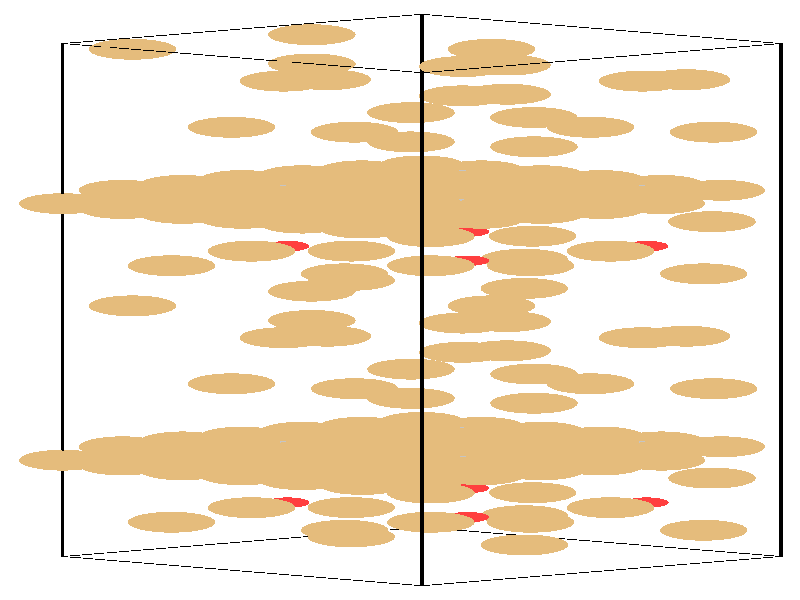 #include "colors.inc"
#include "finish.inc"

global_settings {assumed_gamma 1 max_trace_level 6}
background {color White}
camera {orthographic
  right -24.13*x up 76.08*y
  direction 1.00*z
  location <0,0,50.00> look_at <0,0,0>}
light_source {<  2.00,   3.00,  40.00> color White
  area_light <0.70, 0, 0>, <0, 0.70, 0>, 3, 3
  adaptive 1 jitter}

#declare simple = finish {phong 0.7}
#declare pale = finish {ambient .5 diffuse .85 roughness .001 specular 0.200 }
#declare intermediate = finish {ambient 0.3 diffuse 0.6 specular 0.10 roughness 0.04 }
#declare vmd = finish {ambient .0 diffuse .65 phong 0.1 phong_size 40. specular 0.500 }
#declare jmol = finish {ambient .2 diffuse .6 specular 1 roughness .001 metallic}
#declare ase2 = finish {ambient 0.05 brilliance 3 diffuse 0.6 metallic specular 0.70 roughness 0.04 reflection 0.15}
#declare ase3 = finish {ambient .15 brilliance 2 diffuse .6 metallic specular 1. roughness .001 reflection .0}
#declare glass = finish {ambient .05 diffuse .3 specular 1. roughness .001}
#declare glass2 = finish {ambient .0 diffuse .3 specular 1. reflection .25 roughness .001}
#declare Rcell = 0.050;
#declare Rbond = 0.100;

#macro atom(LOC, R, COL, TRANS, FIN)
  sphere{LOC, R texture{pigment{color COL transmit TRANS} finish{FIN}}}
#end
#macro constrain(LOC, R, COL, TRANS FIN)
union{torus{R, Rcell rotate 45*z texture{pigment{color COL transmit TRANS} finish{FIN}}}
      torus{R, Rcell rotate -45*z texture{pigment{color COL transmit TRANS} finish{FIN}}}
      translate LOC}
#end

cylinder {<-10.17, -32.52, -33.83>, <  0.66, -36.23, -23.65>, Rcell pigment {Black}}
cylinder {<  0.66, -28.82, -44.00>, < 11.49, -32.52, -33.83>, Rcell pigment {Black}}
cylinder {<  0.66,  36.23, -20.33>, < 11.49,  32.52, -10.15>, Rcell pigment {Black}}
cylinder {<-10.17,  32.52, -10.15>, <  0.66,  28.82,   0.03>, Rcell pigment {Black}}
cylinder {<-10.17, -32.52, -33.83>, <  0.66, -28.82, -44.00>, Rcell pigment {Black}}
cylinder {<  0.66, -36.23, -23.65>, < 11.49, -32.52, -33.83>, Rcell pigment {Black}}
cylinder {<  0.66,  28.82,   0.03>, < 11.49,  32.52, -10.15>, Rcell pigment {Black}}
cylinder {<-10.17,  32.52, -10.15>, <  0.66,  36.23, -20.33>, Rcell pigment {Black}}
cylinder {<-10.17, -32.52, -33.83>, <-10.17,  32.52, -10.15>, Rcell pigment {Black}}
cylinder {<  0.66, -36.23, -23.65>, <  0.66,  28.82,   0.03>, Rcell pigment {Black}}
cylinder {< 11.49, -32.52, -33.83>, < 11.49,  32.52, -10.15>, Rcell pigment {Black}}
cylinder {<  0.66, -28.82, -44.00>, <  0.66,  36.23, -20.33>, Rcell pigment {Black}}
atom(<-10.17, -20.31, -29.38>, 1.32, rgb <0.78, 0.50, 0.20>, 0.0, ase3) // #0 
atom(< -8.37, -20.92, -27.68>, 1.32, rgb <0.78, 0.50, 0.20>, 0.0, ase3) // #1 
atom(< -6.56, -21.54, -25.99>, 1.32, rgb <0.78, 0.50, 0.20>, 0.0, ase3) // #2 
atom(< -8.37, -19.69, -31.08>, 1.32, rgb <0.78, 0.50, 0.20>, 0.0, ase3) // #3 
atom(< -6.56, -20.31, -29.38>, 1.32, rgb <0.78, 0.50, 0.20>, 0.0, ase3) // #4 
atom(< -4.76, -20.92, -27.68>, 1.32, rgb <0.78, 0.50, 0.20>, 0.0, ase3) // #5 
atom(< -6.56, -19.07, -32.77>, 1.32, rgb <0.78, 0.50, 0.20>, 0.0, ase3) // #6 
atom(< -4.76, -19.69, -31.08>, 1.32, rgb <0.78, 0.50, 0.20>, 0.0, ase3) // #7 
atom(< -2.95, -20.31, -29.38>, 1.32, rgb <0.78, 0.50, 0.20>, 0.0, ase3) // #8 
atom(< -8.37, -18.61, -28.76>, 1.32, rgb <0.78, 0.50, 0.20>, 0.0, ase3) // #9 
atom(< -6.56, -19.23, -27.07>, 1.32, rgb <0.78, 0.50, 0.20>, 0.0, ase3) // #10 
atom(< -4.76, -19.85, -25.37>, 1.32, rgb <0.78, 0.50, 0.20>, 0.0, ase3) // #11 
atom(< -6.56, -17.99, -30.46>, 1.32, rgb <0.78, 0.50, 0.20>, 0.0, ase3) // #12 
atom(< -4.76, -18.61, -28.76>, 1.32, rgb <0.78, 0.50, 0.20>, 0.0, ase3) // #13 
atom(< -2.95, -19.23, -27.07>, 1.32, rgb <0.78, 0.50, 0.20>, 0.0, ase3) // #14 
atom(< -4.76, -17.38, -32.15>, 1.32, rgb <0.78, 0.50, 0.20>, 0.0, ase3) // #15 
atom(< -2.95, -17.99, -30.46>, 1.32, rgb <0.78, 0.50, 0.20>, 0.0, ase3) // #16 
atom(< -1.14, -18.61, -28.76>, 1.32, rgb <0.78, 0.50, 0.20>, 0.0, ase3) // #17 
atom(<  3.75,   5.17, -24.52>, 1.32, rgb <0.78, 0.50, 0.20>, 0.0, ase3) // #18 
atom(<  7.31,  -4.78, -20.62>, 1.32, rgb <0.78, 0.50, 0.20>, 0.0, ase3) // #19 
atom(<  4.04,  -9.39, -32.65>, 1.32, rgb <0.78, 0.50, 0.20>, 0.0, ase3) // #20 
atom(< -2.19,  -4.59, -22.63>, 1.32, rgb <0.78, 0.50, 0.20>, 0.0, ase3) // #21 
atom(<  0.93,   4.34, -14.85>, 1.32, rgb <0.78, 0.50, 0.20>, 0.0, ase3) // #22 
atom(<  4.00,  11.80, -23.83>, 1.32, rgb <0.78, 0.50, 0.20>, 0.0, ase3) // #23 
atom(<  5.75, -10.62, -30.12>, 1.32, rgb <0.78, 0.50, 0.20>, 0.0, ase3) // #24 
atom(<  2.76,  -0.74, -21.70>, 1.32, rgb <0.78, 0.50, 0.20>, 0.0, ase3) // #25 
atom(< -1.47,   2.50, -13.92>, 1.32, rgb <0.78, 0.50, 0.20>, 0.0, ase3) // #26 
atom(<  7.44,   6.83, -22.10>, 0.66, rgb <1.00, 0.05, 0.05>, 0.0, ase3) // #27 
atom(<  1.66, -20.49, -23.80>, 0.76, rgb <0.56, 0.56, 0.56>, 0.0, ase3) // #28 
atom(<-10.17,  12.22, -17.54>, 1.32, rgb <0.78, 0.50, 0.20>, 0.0, ase3) // #29 
atom(< -8.37,  11.60, -15.85>, 1.32, rgb <0.78, 0.50, 0.20>, 0.0, ase3) // #30 
atom(< -6.56,  10.98, -14.15>, 1.32, rgb <0.78, 0.50, 0.20>, 0.0, ase3) // #31 
atom(< -8.37,  12.83, -19.24>, 1.32, rgb <0.78, 0.50, 0.20>, 0.0, ase3) // #32 
atom(< -6.56,  12.22, -17.54>, 1.32, rgb <0.78, 0.50, 0.20>, 0.0, ase3) // #33 
atom(< -4.76,  11.60, -15.85>, 1.32, rgb <0.78, 0.50, 0.20>, 0.0, ase3) // #34 
atom(< -6.56,  13.45, -20.93>, 1.32, rgb <0.78, 0.50, 0.20>, 0.0, ase3) // #35 
atom(< -4.76,  12.83, -19.24>, 1.32, rgb <0.78, 0.50, 0.20>, 0.0, ase3) // #36 
atom(< -2.95,  12.22, -17.54>, 1.32, rgb <0.78, 0.50, 0.20>, 0.0, ase3) // #37 
atom(< -8.37,  13.91, -16.92>, 1.32, rgb <0.78, 0.50, 0.20>, 0.0, ase3) // #38 
atom(< -6.56,  13.29, -15.23>, 1.32, rgb <0.78, 0.50, 0.20>, 0.0, ase3) // #39 
atom(< -4.76,  12.68, -13.53>, 1.32, rgb <0.78, 0.50, 0.20>, 0.0, ase3) // #40 
atom(< -6.56,  14.53, -18.62>, 1.32, rgb <0.78, 0.50, 0.20>, 0.0, ase3) // #41 
atom(< -4.76,  13.91, -16.92>, 1.32, rgb <0.78, 0.50, 0.20>, 0.0, ase3) // #42 
atom(< -2.95,  13.29, -15.23>, 1.32, rgb <0.78, 0.50, 0.20>, 0.0, ase3) // #43 
atom(< -4.76,  15.15, -20.32>, 1.32, rgb <0.78, 0.50, 0.20>, 0.0, ase3) // #44 
atom(< -2.95,  14.53, -18.62>, 1.32, rgb <0.78, 0.50, 0.20>, 0.0, ase3) // #45 
atom(< -1.14,  13.91, -16.92>, 1.32, rgb <0.78, 0.50, 0.20>, 0.0, ase3) // #46 
atom(<  3.75, -27.35, -36.36>, 1.32, rgb <0.78, 0.50, 0.20>, 0.0, ase3) // #47 
atom(<  7.31,  27.75,  -8.78>, 1.32, rgb <0.78, 0.50, 0.20>, 0.0, ase3) // #48 
atom(<  4.04,  23.14, -20.82>, 1.32, rgb <0.78, 0.50, 0.20>, 0.0, ase3) // #49 
atom(< -2.19,  27.94, -10.80>, 1.32, rgb <0.78, 0.50, 0.20>, 0.0, ase3) // #50 
atom(<  0.93, -28.18, -26.69>, 1.32, rgb <0.78, 0.50, 0.20>, 0.0, ase3) // #51 
atom(<  4.00, -20.73, -35.66>, 1.32, rgb <0.78, 0.50, 0.20>, 0.0, ase3) // #52 
atom(<  5.75,  21.90, -18.28>, 1.32, rgb <0.78, 0.50, 0.20>, 0.0, ase3) // #53 
atom(<  2.76,  31.79,  -9.86>, 1.32, rgb <0.78, 0.50, 0.20>, 0.0, ase3) // #54 
atom(< -1.47, -30.03, -25.75>, 1.32, rgb <0.78, 0.50, 0.20>, 0.0, ase3) // #55 
atom(<  7.44, -25.69, -33.93>, 0.66, rgb <1.00, 0.05, 0.05>, 0.0, ase3) // #56 
atom(<  1.66,  12.03, -11.96>, 0.76, rgb <0.56, 0.56, 0.56>, 0.0, ase3) // #57 
atom(< -4.76, -18.45, -34.47>, 1.32, rgb <0.78, 0.50, 0.20>, 0.0, ase3) // #58 
atom(< -2.95, -19.07, -32.77>, 1.32, rgb <0.78, 0.50, 0.20>, 0.0, ase3) // #59 
atom(< -1.15, -19.69, -31.08>, 1.32, rgb <0.78, 0.50, 0.20>, 0.0, ase3) // #60 
atom(< -2.95, -17.84, -36.16>, 1.32, rgb <0.78, 0.50, 0.20>, 0.0, ase3) // #61 
atom(< -1.15, -18.45, -34.47>, 1.32, rgb <0.78, 0.50, 0.20>, 0.0, ase3) // #62 
atom(<  0.66, -19.07, -32.77>, 1.32, rgb <0.78, 0.50, 0.20>, 0.0, ase3) // #63 
atom(< -1.15, -17.22, -37.86>, 1.32, rgb <0.78, 0.50, 0.20>, 0.0, ase3) // #64 
atom(<  0.66, -17.84, -36.16>, 1.32, rgb <0.78, 0.50, 0.20>, 0.0, ase3) // #65 
atom(<  2.46, -18.45, -34.47>, 1.32, rgb <0.78, 0.50, 0.20>, 0.0, ase3) // #66 
atom(< -2.95, -16.76, -33.85>, 1.32, rgb <0.78, 0.50, 0.20>, 0.0, ase3) // #67 
atom(< -1.15, -17.38, -32.15>, 1.32, rgb <0.78, 0.50, 0.20>, 0.0, ase3) // #68 
atom(<  0.66, -17.99, -30.46>, 1.32, rgb <0.78, 0.50, 0.20>, 0.0, ase3) // #69 
atom(< -1.15, -16.14, -35.55>, 1.32, rgb <0.78, 0.50, 0.20>, 0.0, ase3) // #70 
atom(<  0.66, -16.76, -33.85>, 1.32, rgb <0.78, 0.50, 0.20>, 0.0, ase3) // #71 
atom(<  2.46, -17.38, -32.15>, 1.32, rgb <0.78, 0.50, 0.20>, 0.0, ase3) // #72 
atom(<  0.66, -15.52, -37.24>, 1.32, rgb <0.78, 0.50, 0.20>, 0.0, ase3) // #73 
atom(<  2.46, -16.14, -35.55>, 1.32, rgb <0.78, 0.50, 0.20>, 0.0, ase3) // #74 
atom(<  4.27, -16.76, -33.85>, 1.32, rgb <0.78, 0.50, 0.20>, 0.0, ase3) // #75 
atom(< -1.67,   3.32, -19.43>, 1.32, rgb <0.78, 0.50, 0.20>, 0.0, ase3) // #76 
atom(<  1.89,  -6.63, -15.53>, 1.32, rgb <0.78, 0.50, 0.20>, 0.0, ase3) // #77 
atom(< -1.37, -11.24, -27.56>, 1.32, rgb <0.78, 0.50, 0.20>, 0.0, ase3) // #78 
atom(<  3.23,  -2.73, -27.72>, 1.32, rgb <0.78, 0.50, 0.20>, 0.0, ase3) // #79 
atom(<  6.35,   6.19, -19.94>, 1.32, rgb <0.78, 0.50, 0.20>, 0.0, ase3) // #80 
atom(< -1.42,   9.94, -18.74>, 1.32, rgb <0.78, 0.50, 0.20>, 0.0, ase3) // #81 
atom(<  0.33, -12.47, -25.03>, 1.32, rgb <0.78, 0.50, 0.20>, 0.0, ase3) // #82 
atom(< -2.66,  -2.59, -16.61>, 1.32, rgb <0.78, 0.50, 0.20>, 0.0, ase3) // #83 
atom(<  3.94,   4.35, -19.01>, 1.32, rgb <0.78, 0.50, 0.20>, 0.0, ase3) // #84 
atom(<  2.03,   4.98, -17.01>, 0.66, rgb <1.00, 0.05, 0.05>, 0.0, ase3) // #85 
atom(<  7.08, -18.64, -28.89>, 0.76, rgb <0.56, 0.56, 0.56>, 0.0, ase3) // #86 
atom(< -4.76,  14.07, -22.63>, 1.32, rgb <0.78, 0.50, 0.20>, 0.0, ase3) // #87 
atom(< -2.95,  13.45, -20.93>, 1.32, rgb <0.78, 0.50, 0.20>, 0.0, ase3) // #88 
atom(< -1.15,  12.83, -19.24>, 1.32, rgb <0.78, 0.50, 0.20>, 0.0, ase3) // #89 
atom(< -2.95,  14.69, -24.33>, 1.32, rgb <0.78, 0.50, 0.20>, 0.0, ase3) // #90 
atom(< -1.15,  14.07, -22.63>, 1.32, rgb <0.78, 0.50, 0.20>, 0.0, ase3) // #91 
atom(<  0.66,  13.45, -20.93>, 1.32, rgb <0.78, 0.50, 0.20>, 0.0, ase3) // #92 
atom(< -1.15,  15.30, -26.02>, 1.32, rgb <0.78, 0.50, 0.20>, 0.0, ase3) // #93 
atom(<  0.66,  14.69, -24.33>, 1.32, rgb <0.78, 0.50, 0.20>, 0.0, ase3) // #94 
atom(<  2.46,  14.07, -22.63>, 1.32, rgb <0.78, 0.50, 0.20>, 0.0, ase3) // #95 
atom(< -2.95,  15.76, -22.01>, 1.32, rgb <0.78, 0.50, 0.20>, 0.0, ase3) // #96 
atom(< -1.15,  15.15, -20.32>, 1.32, rgb <0.78, 0.50, 0.20>, 0.0, ase3) // #97 
atom(<  0.66,  14.53, -18.62>, 1.32, rgb <0.78, 0.50, 0.20>, 0.0, ase3) // #98 
atom(< -1.15,  16.38, -23.71>, 1.32, rgb <0.78, 0.50, 0.20>, 0.0, ase3) // #99 
atom(<  0.66,  15.76, -22.01>, 1.32, rgb <0.78, 0.50, 0.20>, 0.0, ase3) // #100 
atom(<  2.46,  15.15, -20.32>, 1.32, rgb <0.78, 0.50, 0.20>, 0.0, ase3) // #101 
atom(<  0.66,  17.00, -25.41>, 1.32, rgb <0.78, 0.50, 0.20>, 0.0, ase3) // #102 
atom(<  2.46,  16.38, -23.71>, 1.32, rgb <0.78, 0.50, 0.20>, 0.0, ase3) // #103 
atom(<  4.27,  15.76, -22.01>, 1.32, rgb <0.78, 0.50, 0.20>, 0.0, ase3) // #104 
atom(< -1.67, -29.20, -31.27>, 1.32, rgb <0.78, 0.50, 0.20>, 0.0, ase3) // #105 
atom(<  1.89,  25.89,  -3.69>, 1.32, rgb <0.78, 0.50, 0.20>, 0.0, ase3) // #106 
atom(< -1.37,  21.28, -15.73>, 1.32, rgb <0.78, 0.50, 0.20>, 0.0, ase3) // #107 
atom(<  3.23,  29.79, -15.89>, 1.32, rgb <0.78, 0.50, 0.20>, 0.0, ase3) // #108 
atom(<  6.35, -26.33, -31.78>, 1.32, rgb <0.78, 0.50, 0.20>, 0.0, ase3) // #109 
atom(< -1.42, -22.58, -30.57>, 1.32, rgb <0.78, 0.50, 0.20>, 0.0, ase3) // #110 
atom(<  0.33,  20.05, -13.20>, 1.32, rgb <0.78, 0.50, 0.20>, 0.0, ase3) // #111 
atom(< -2.66,  29.93,  -4.77>, 1.32, rgb <0.78, 0.50, 0.20>, 0.0, ase3) // #112 
atom(<  3.94, -28.18, -30.84>, 1.32, rgb <0.78, 0.50, 0.20>, 0.0, ase3) // #113 
atom(<  2.03, -27.54, -28.84>, 0.66, rgb <1.00, 0.05, 0.05>, 0.0, ase3) // #114 
atom(<  7.08,  13.88, -17.05>, 0.76, rgb <0.56, 0.56, 0.56>, 0.0, ase3) // #115 
atom(< -4.76, -22.16, -24.29>, 1.32, rgb <0.78, 0.50, 0.20>, 0.0, ase3) // #116 
atom(< -2.95, -22.78, -22.59>, 1.32, rgb <0.78, 0.50, 0.20>, 0.0, ase3) // #117 
atom(< -1.14, -23.39, -20.90>, 1.32, rgb <0.78, 0.50, 0.20>, 0.0, ase3) // #118 
atom(< -2.95, -21.54, -25.99>, 1.32, rgb <0.78, 0.50, 0.20>, 0.0, ase3) // #119 
atom(< -1.15, -22.16, -24.29>, 1.32, rgb <0.78, 0.50, 0.20>, 0.0, ase3) // #120 
atom(<  0.66, -22.78, -22.59>, 1.32, rgb <0.78, 0.50, 0.20>, 0.0, ase3) // #121 
atom(< -1.15, -20.92, -27.68>, 1.32, rgb <0.78, 0.50, 0.20>, 0.0, ase3) // #122 
atom(<  0.66, -21.54, -25.99>, 1.32, rgb <0.78, 0.50, 0.20>, 0.0, ase3) // #123 
atom(<  2.46, -22.16, -24.29>, 1.32, rgb <0.78, 0.50, 0.20>, 0.0, ase3) // #124 
atom(< -2.95, -20.46, -23.67>, 1.32, rgb <0.78, 0.50, 0.20>, 0.0, ase3) // #125 
atom(< -1.15, -21.08, -21.98>, 1.32, rgb <0.78, 0.50, 0.20>, 0.0, ase3) // #126 
atom(<  0.66, -21.70, -20.28>, 1.32, rgb <0.78, 0.50, 0.20>, 0.0, ase3) // #127 
atom(< -1.15, -19.85, -25.37>, 1.32, rgb <0.78, 0.50, 0.20>, 0.0, ase3) // #128 
atom(<  0.66, -20.46, -23.67>, 1.32, rgb <0.78, 0.50, 0.20>, 0.0, ase3) // #129 
atom(<  2.46, -21.08, -21.98>, 1.32, rgb <0.78, 0.50, 0.20>, 0.0, ase3) // #130 
atom(<  0.66, -19.23, -27.07>, 1.32, rgb <0.78, 0.50, 0.20>, 0.0, ase3) // #131 
atom(<  2.46, -19.85, -25.37>, 1.32, rgb <0.78, 0.50, 0.20>, 0.0, ase3) // #132 
atom(<  4.27, -20.46, -23.67>, 1.32, rgb <0.78, 0.50, 0.20>, 0.0, ase3) // #133 
atom(<  9.16,   3.32, -19.43>, 1.32, rgb <0.78, 0.50, 0.20>, 0.0, ase3) // #134 
atom(<  1.89,  -2.93, -25.71>, 1.32, rgb <0.78, 0.50, 0.20>, 0.0, ase3) // #135 
atom(<  9.46, -11.24, -27.56>, 1.32, rgb <0.78, 0.50, 0.20>, 0.0, ase3) // #136 
atom(<  3.23,  -6.44, -17.55>, 1.32, rgb <0.78, 0.50, 0.20>, 0.0, ase3) // #137 
atom(< -4.48,   6.19, -19.94>, 1.32, rgb <0.78, 0.50, 0.20>, 0.0, ase3) // #138 
atom(<  9.41,   9.94, -18.74>, 1.32, rgb <0.78, 0.50, 0.20>, 0.0, ase3) // #139 
atom(<  0.33,  -8.77, -35.21>, 1.32, rgb <0.78, 0.50, 0.20>, 0.0, ase3) // #140 
atom(< -2.66,   1.12, -26.79>, 1.32, rgb <0.78, 0.50, 0.20>, 0.0, ase3) // #141 
atom(< -6.89,   4.35, -19.01>, 1.32, rgb <0.78, 0.50, 0.20>, 0.0, ase3) // #142 
atom(<  2.03,   8.68, -27.18>, 0.66, rgb <1.00, 0.05, 0.05>, 0.0, ase3) // #143 
atom(< -3.75, -18.64, -28.89>, 0.76, rgb <0.56, 0.56, 0.56>, 0.0, ase3) // #144 
atom(< -4.76,  10.36, -12.45>, 1.32, rgb <0.78, 0.50, 0.20>, 0.0, ase3) // #145 
atom(< -2.95,   9.75, -10.76>, 1.32, rgb <0.78, 0.50, 0.20>, 0.0, ase3) // #146 
atom(< -1.14,   9.13,  -9.06>, 1.32, rgb <0.78, 0.50, 0.20>, 0.0, ase3) // #147 
atom(< -2.95,  10.98, -14.15>, 1.32, rgb <0.78, 0.50, 0.20>, 0.0, ase3) // #148 
atom(< -1.15,  10.36, -12.45>, 1.32, rgb <0.78, 0.50, 0.20>, 0.0, ase3) // #149 
atom(<  0.66,   9.75, -10.76>, 1.32, rgb <0.78, 0.50, 0.20>, 0.0, ase3) // #150 
atom(< -1.15,  11.60, -15.85>, 1.32, rgb <0.78, 0.50, 0.20>, 0.0, ase3) // #151 
atom(<  0.66,  10.98, -14.15>, 1.32, rgb <0.78, 0.50, 0.20>, 0.0, ase3) // #152 
atom(<  2.46,  10.36, -12.45>, 1.32, rgb <0.78, 0.50, 0.20>, 0.0, ase3) // #153 
atom(< -2.95,  12.06, -11.84>, 1.32, rgb <0.78, 0.50, 0.20>, 0.0, ase3) // #154 
atom(< -1.15,  11.44, -10.14>, 1.32, rgb <0.78, 0.50, 0.20>, 0.0, ase3) // #155 
atom(<  0.66,  10.83,  -8.44>, 1.32, rgb <0.78, 0.50, 0.20>, 0.0, ase3) // #156 
atom(< -1.15,  12.68, -13.53>, 1.32, rgb <0.78, 0.50, 0.20>, 0.0, ase3) // #157 
atom(<  0.66,  12.06, -11.84>, 1.32, rgb <0.78, 0.50, 0.20>, 0.0, ase3) // #158 
atom(<  2.46,  11.44, -10.14>, 1.32, rgb <0.78, 0.50, 0.20>, 0.0, ase3) // #159 
atom(<  0.66,  13.29, -15.23>, 1.32, rgb <0.78, 0.50, 0.20>, 0.0, ase3) // #160 
atom(<  2.46,  12.68, -13.53>, 1.32, rgb <0.78, 0.50, 0.20>, 0.0, ase3) // #161 
atom(<  4.27,  12.06, -11.84>, 1.32, rgb <0.78, 0.50, 0.20>, 0.0, ase3) // #162 
atom(<  9.16, -29.20, -31.27>, 1.32, rgb <0.78, 0.50, 0.20>, 0.0, ase3) // #163 
atom(<  1.89,  29.60, -13.87>, 1.32, rgb <0.78, 0.50, 0.20>, 0.0, ase3) // #164 
atom(<  9.46,  21.28, -15.73>, 1.32, rgb <0.78, 0.50, 0.20>, 0.0, ase3) // #165 
atom(<  3.23,  26.09,  -5.71>, 1.32, rgb <0.78, 0.50, 0.20>, 0.0, ase3) // #166 
atom(< -4.48, -26.33, -31.78>, 1.32, rgb <0.78, 0.50, 0.20>, 0.0, ase3) // #167 
atom(<  9.41, -22.58, -30.57>, 1.32, rgb <0.78, 0.50, 0.20>, 0.0, ase3) // #168 
atom(<  0.33,  23.76, -23.37>, 1.32, rgb <0.78, 0.50, 0.20>, 0.0, ase3) // #169 
atom(< -2.66,  33.64, -14.95>, 1.32, rgb <0.78, 0.50, 0.20>, 0.0, ase3) // #170 
atom(< -6.89, -28.18, -30.84>, 1.32, rgb <0.78, 0.50, 0.20>, 0.0, ase3) // #171 
atom(<  2.03, -23.84, -39.02>, 0.66, rgb <1.00, 0.05, 0.05>, 0.0, ase3) // #172 
atom(< -3.75,  13.88, -17.05>, 0.76, rgb <0.56, 0.56, 0.56>, 0.0, ase3) // #173 
atom(<  0.66, -20.31, -29.38>, 1.32, rgb <0.78, 0.50, 0.20>, 0.0, ase3) // #174 
atom(<  2.46, -20.92, -27.68>, 1.32, rgb <0.78, 0.50, 0.20>, 0.0, ase3) // #175 
atom(<  4.27, -21.54, -25.99>, 1.32, rgb <0.78, 0.50, 0.20>, 0.0, ase3) // #176 
atom(<  2.46, -19.69, -31.08>, 1.32, rgb <0.78, 0.50, 0.20>, 0.0, ase3) // #177 
atom(<  4.27, -20.31, -29.38>, 1.32, rgb <0.78, 0.50, 0.20>, 0.0, ase3) // #178 
atom(<  6.07, -20.92, -27.68>, 1.32, rgb <0.78, 0.50, 0.20>, 0.0, ase3) // #179 
atom(<  4.27, -19.07, -32.77>, 1.32, rgb <0.78, 0.50, 0.20>, 0.0, ase3) // #180 
atom(<  6.07, -19.69, -31.08>, 1.32, rgb <0.78, 0.50, 0.20>, 0.0, ase3) // #181 
atom(<  7.88, -20.31, -29.38>, 1.32, rgb <0.78, 0.50, 0.20>, 0.0, ase3) // #182 
atom(<  2.46, -18.61, -28.76>, 1.32, rgb <0.78, 0.50, 0.20>, 0.0, ase3) // #183 
atom(<  4.27, -19.23, -27.07>, 1.32, rgb <0.78, 0.50, 0.20>, 0.0, ase3) // #184 
atom(<  6.07, -19.85, -25.37>, 1.32, rgb <0.78, 0.50, 0.20>, 0.0, ase3) // #185 
atom(<  4.27, -17.99, -30.46>, 1.32, rgb <0.78, 0.50, 0.20>, 0.0, ase3) // #186 
atom(<  6.07, -18.61, -28.76>, 1.32, rgb <0.78, 0.50, 0.20>, 0.0, ase3) // #187 
atom(<  7.88, -19.23, -27.07>, 1.32, rgb <0.78, 0.50, 0.20>, 0.0, ase3) // #188 
atom(<  6.07, -17.38, -32.15>, 1.32, rgb <0.78, 0.50, 0.20>, 0.0, ase3) // #189 
atom(<  7.88, -17.99, -30.46>, 1.32, rgb <0.78, 0.50, 0.20>, 0.0, ase3) // #190 
atom(<  9.69, -18.61, -28.76>, 1.32, rgb <0.78, 0.50, 0.20>, 0.0, ase3) // #191 
atom(<  3.75,   1.47, -14.34>, 1.32, rgb <0.78, 0.50, 0.20>, 0.0, ase3) // #192 
atom(< -3.52,  -4.78, -20.62>, 1.32, rgb <0.78, 0.50, 0.20>, 0.0, ase3) // #193 
atom(<  4.04, -13.09, -22.48>, 1.32, rgb <0.78, 0.50, 0.20>, 0.0, ase3) // #194 
atom(<  8.64,  -4.59, -22.63>, 1.32, rgb <0.78, 0.50, 0.20>, 0.0, ase3) // #195 
atom(<  0.93,   8.04, -25.03>, 1.32, rgb <0.78, 0.50, 0.20>, 0.0, ase3) // #196 
atom(<  4.00,   8.09, -13.65>, 1.32, rgb <0.78, 0.50, 0.20>, 0.0, ase3) // #197 
atom(< -5.08, -10.62, -30.12>, 1.32, rgb <0.78, 0.50, 0.20>, 0.0, ase3) // #198 
atom(< -8.07,  -0.74, -21.70>, 1.32, rgb <0.78, 0.50, 0.20>, 0.0, ase3) // #199 
atom(< -1.47,   6.20, -24.09>, 1.32, rgb <0.78, 0.50, 0.20>, 0.0, ase3) // #200 
atom(< -3.39,   6.83, -22.10>, 0.66, rgb <1.00, 0.05, 0.05>, 0.0, ase3) // #201 
atom(<  1.66, -16.79, -33.98>, 0.76, rgb <0.56, 0.56, 0.56>, 0.0, ase3) // #202 
atom(<  0.66,  12.22, -17.54>, 1.32, rgb <0.78, 0.50, 0.20>, 0.0, ase3) // #203 
atom(<  2.46,  11.60, -15.85>, 1.32, rgb <0.78, 0.50, 0.20>, 0.0, ase3) // #204 
atom(<  4.27,  10.98, -14.15>, 1.32, rgb <0.78, 0.50, 0.20>, 0.0, ase3) // #205 
atom(<  2.46,  12.83, -19.24>, 1.32, rgb <0.78, 0.50, 0.20>, 0.0, ase3) // #206 
atom(<  4.27,  12.22, -17.54>, 1.32, rgb <0.78, 0.50, 0.20>, 0.0, ase3) // #207 
atom(<  6.07,  11.60, -15.85>, 1.32, rgb <0.78, 0.50, 0.20>, 0.0, ase3) // #208 
atom(<  4.27,  13.45, -20.93>, 1.32, rgb <0.78, 0.50, 0.20>, 0.0, ase3) // #209 
atom(<  6.07,  12.83, -19.24>, 1.32, rgb <0.78, 0.50, 0.20>, 0.0, ase3) // #210 
atom(<  7.88,  12.22, -17.54>, 1.32, rgb <0.78, 0.50, 0.20>, 0.0, ase3) // #211 
atom(<  2.46,  13.91, -16.92>, 1.32, rgb <0.78, 0.50, 0.20>, 0.0, ase3) // #212 
atom(<  4.27,  13.29, -15.23>, 1.32, rgb <0.78, 0.50, 0.20>, 0.0, ase3) // #213 
atom(<  6.07,  12.68, -13.53>, 1.32, rgb <0.78, 0.50, 0.20>, 0.0, ase3) // #214 
atom(<  4.27,  14.53, -18.62>, 1.32, rgb <0.78, 0.50, 0.20>, 0.0, ase3) // #215 
atom(<  6.07,  13.91, -16.92>, 1.32, rgb <0.78, 0.50, 0.20>, 0.0, ase3) // #216 
atom(<  7.88,  13.29, -15.23>, 1.32, rgb <0.78, 0.50, 0.20>, 0.0, ase3) // #217 
atom(<  6.07,  15.15, -20.32>, 1.32, rgb <0.78, 0.50, 0.20>, 0.0, ase3) // #218 
atom(<  7.88,  14.53, -18.62>, 1.32, rgb <0.78, 0.50, 0.20>, 0.0, ase3) // #219 
atom(<  9.69,  13.91, -16.92>, 1.32, rgb <0.78, 0.50, 0.20>, 0.0, ase3) // #220 
atom(<  3.75, -31.06, -26.18>, 1.32, rgb <0.78, 0.50, 0.20>, 0.0, ase3) // #221 
atom(< -3.52,  27.75,  -8.78>, 1.32, rgb <0.78, 0.50, 0.20>, 0.0, ase3) // #222 
atom(<  4.04,  19.43, -10.64>, 1.32, rgb <0.78, 0.50, 0.20>, 0.0, ase3) // #223 
atom(<  8.64,  27.94, -10.80>, 1.32, rgb <0.78, 0.50, 0.20>, 0.0, ase3) // #224 
atom(<  0.93, -24.48, -36.87>, 1.32, rgb <0.78, 0.50, 0.20>, 0.0, ase3) // #225 
atom(<  4.00, -24.43, -25.49>, 1.32, rgb <0.78, 0.50, 0.20>, 0.0, ase3) // #226 
atom(< -5.08,  21.90, -18.28>, 1.32, rgb <0.78, 0.50, 0.20>, 0.0, ase3) // #227 
atom(< -8.07,  31.79,  -9.86>, 1.32, rgb <0.78, 0.50, 0.20>, 0.0, ase3) // #228 
atom(< -1.47, -26.32, -35.93>, 1.32, rgb <0.78, 0.50, 0.20>, 0.0, ase3) // #229 
atom(< -3.39, -25.69, -33.93>, 0.66, rgb <1.00, 0.05, 0.05>, 0.0, ase3) // #230 
atom(<  1.66,  15.73, -22.14>, 0.76, rgb <0.56, 0.56, 0.56>, 0.0, ase3) // #231 
